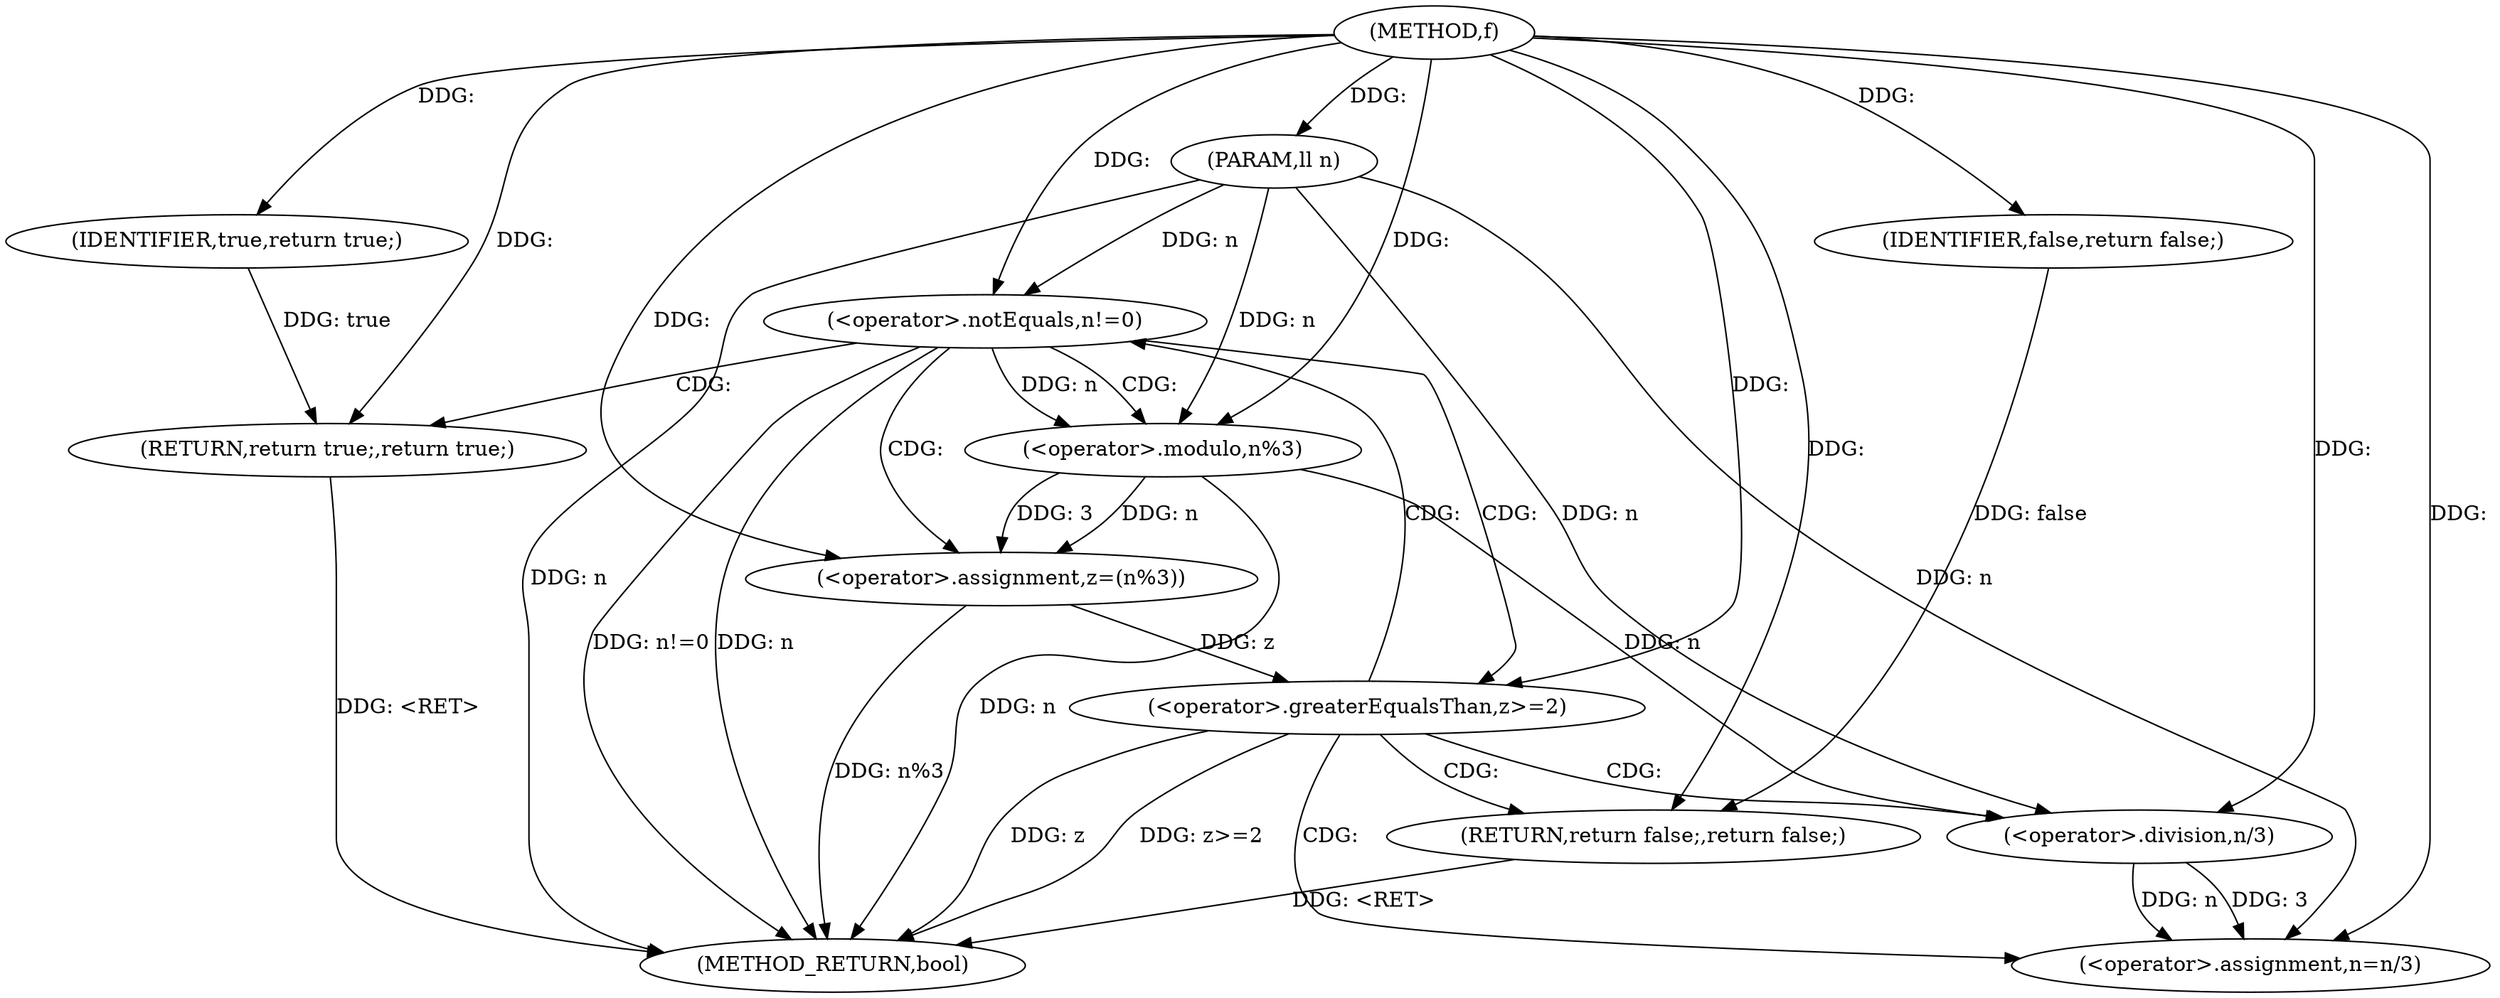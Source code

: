 digraph "f" {  
"1000423" [label = "(METHOD,f)" ]
"1000450" [label = "(METHOD_RETURN,bool)" ]
"1000424" [label = "(PARAM,ll n)" ]
"1000448" [label = "(RETURN,return true;,return true;)" ]
"1000427" [label = "(<operator>.notEquals,n!=0)" ]
"1000449" [label = "(IDENTIFIER,true,return true;)" ]
"1000432" [label = "(<operator>.assignment,z=(n%3))" ]
"1000443" [label = "(<operator>.assignment,n=n/3)" ]
"1000438" [label = "(<operator>.greaterEqualsThan,z>=2)" ]
"1000441" [label = "(RETURN,return false;,return false;)" ]
"1000434" [label = "(<operator>.modulo,n%3)" ]
"1000442" [label = "(IDENTIFIER,false,return false;)" ]
"1000445" [label = "(<operator>.division,n/3)" ]
  "1000441" -> "1000450"  [ label = "DDG: <RET>"] 
  "1000424" -> "1000450"  [ label = "DDG: n"] 
  "1000427" -> "1000450"  [ label = "DDG: n"] 
  "1000427" -> "1000450"  [ label = "DDG: n!=0"] 
  "1000434" -> "1000450"  [ label = "DDG: n"] 
  "1000432" -> "1000450"  [ label = "DDG: n%3"] 
  "1000438" -> "1000450"  [ label = "DDG: z"] 
  "1000438" -> "1000450"  [ label = "DDG: z>=2"] 
  "1000448" -> "1000450"  [ label = "DDG: <RET>"] 
  "1000423" -> "1000424"  [ label = "DDG: "] 
  "1000449" -> "1000448"  [ label = "DDG: true"] 
  "1000423" -> "1000448"  [ label = "DDG: "] 
  "1000423" -> "1000449"  [ label = "DDG: "] 
  "1000424" -> "1000427"  [ label = "DDG: n"] 
  "1000423" -> "1000427"  [ label = "DDG: "] 
  "1000434" -> "1000432"  [ label = "DDG: n"] 
  "1000434" -> "1000432"  [ label = "DDG: 3"] 
  "1000445" -> "1000443"  [ label = "DDG: n"] 
  "1000445" -> "1000443"  [ label = "DDG: 3"] 
  "1000423" -> "1000432"  [ label = "DDG: "] 
  "1000442" -> "1000441"  [ label = "DDG: false"] 
  "1000423" -> "1000441"  [ label = "DDG: "] 
  "1000424" -> "1000443"  [ label = "DDG: n"] 
  "1000423" -> "1000443"  [ label = "DDG: "] 
  "1000427" -> "1000434"  [ label = "DDG: n"] 
  "1000424" -> "1000434"  [ label = "DDG: n"] 
  "1000423" -> "1000434"  [ label = "DDG: "] 
  "1000432" -> "1000438"  [ label = "DDG: z"] 
  "1000423" -> "1000438"  [ label = "DDG: "] 
  "1000423" -> "1000442"  [ label = "DDG: "] 
  "1000434" -> "1000445"  [ label = "DDG: n"] 
  "1000424" -> "1000445"  [ label = "DDG: n"] 
  "1000423" -> "1000445"  [ label = "DDG: "] 
  "1000427" -> "1000434"  [ label = "CDG: "] 
  "1000427" -> "1000438"  [ label = "CDG: "] 
  "1000427" -> "1000448"  [ label = "CDG: "] 
  "1000427" -> "1000432"  [ label = "CDG: "] 
  "1000438" -> "1000443"  [ label = "CDG: "] 
  "1000438" -> "1000445"  [ label = "CDG: "] 
  "1000438" -> "1000427"  [ label = "CDG: "] 
  "1000438" -> "1000441"  [ label = "CDG: "] 
}
